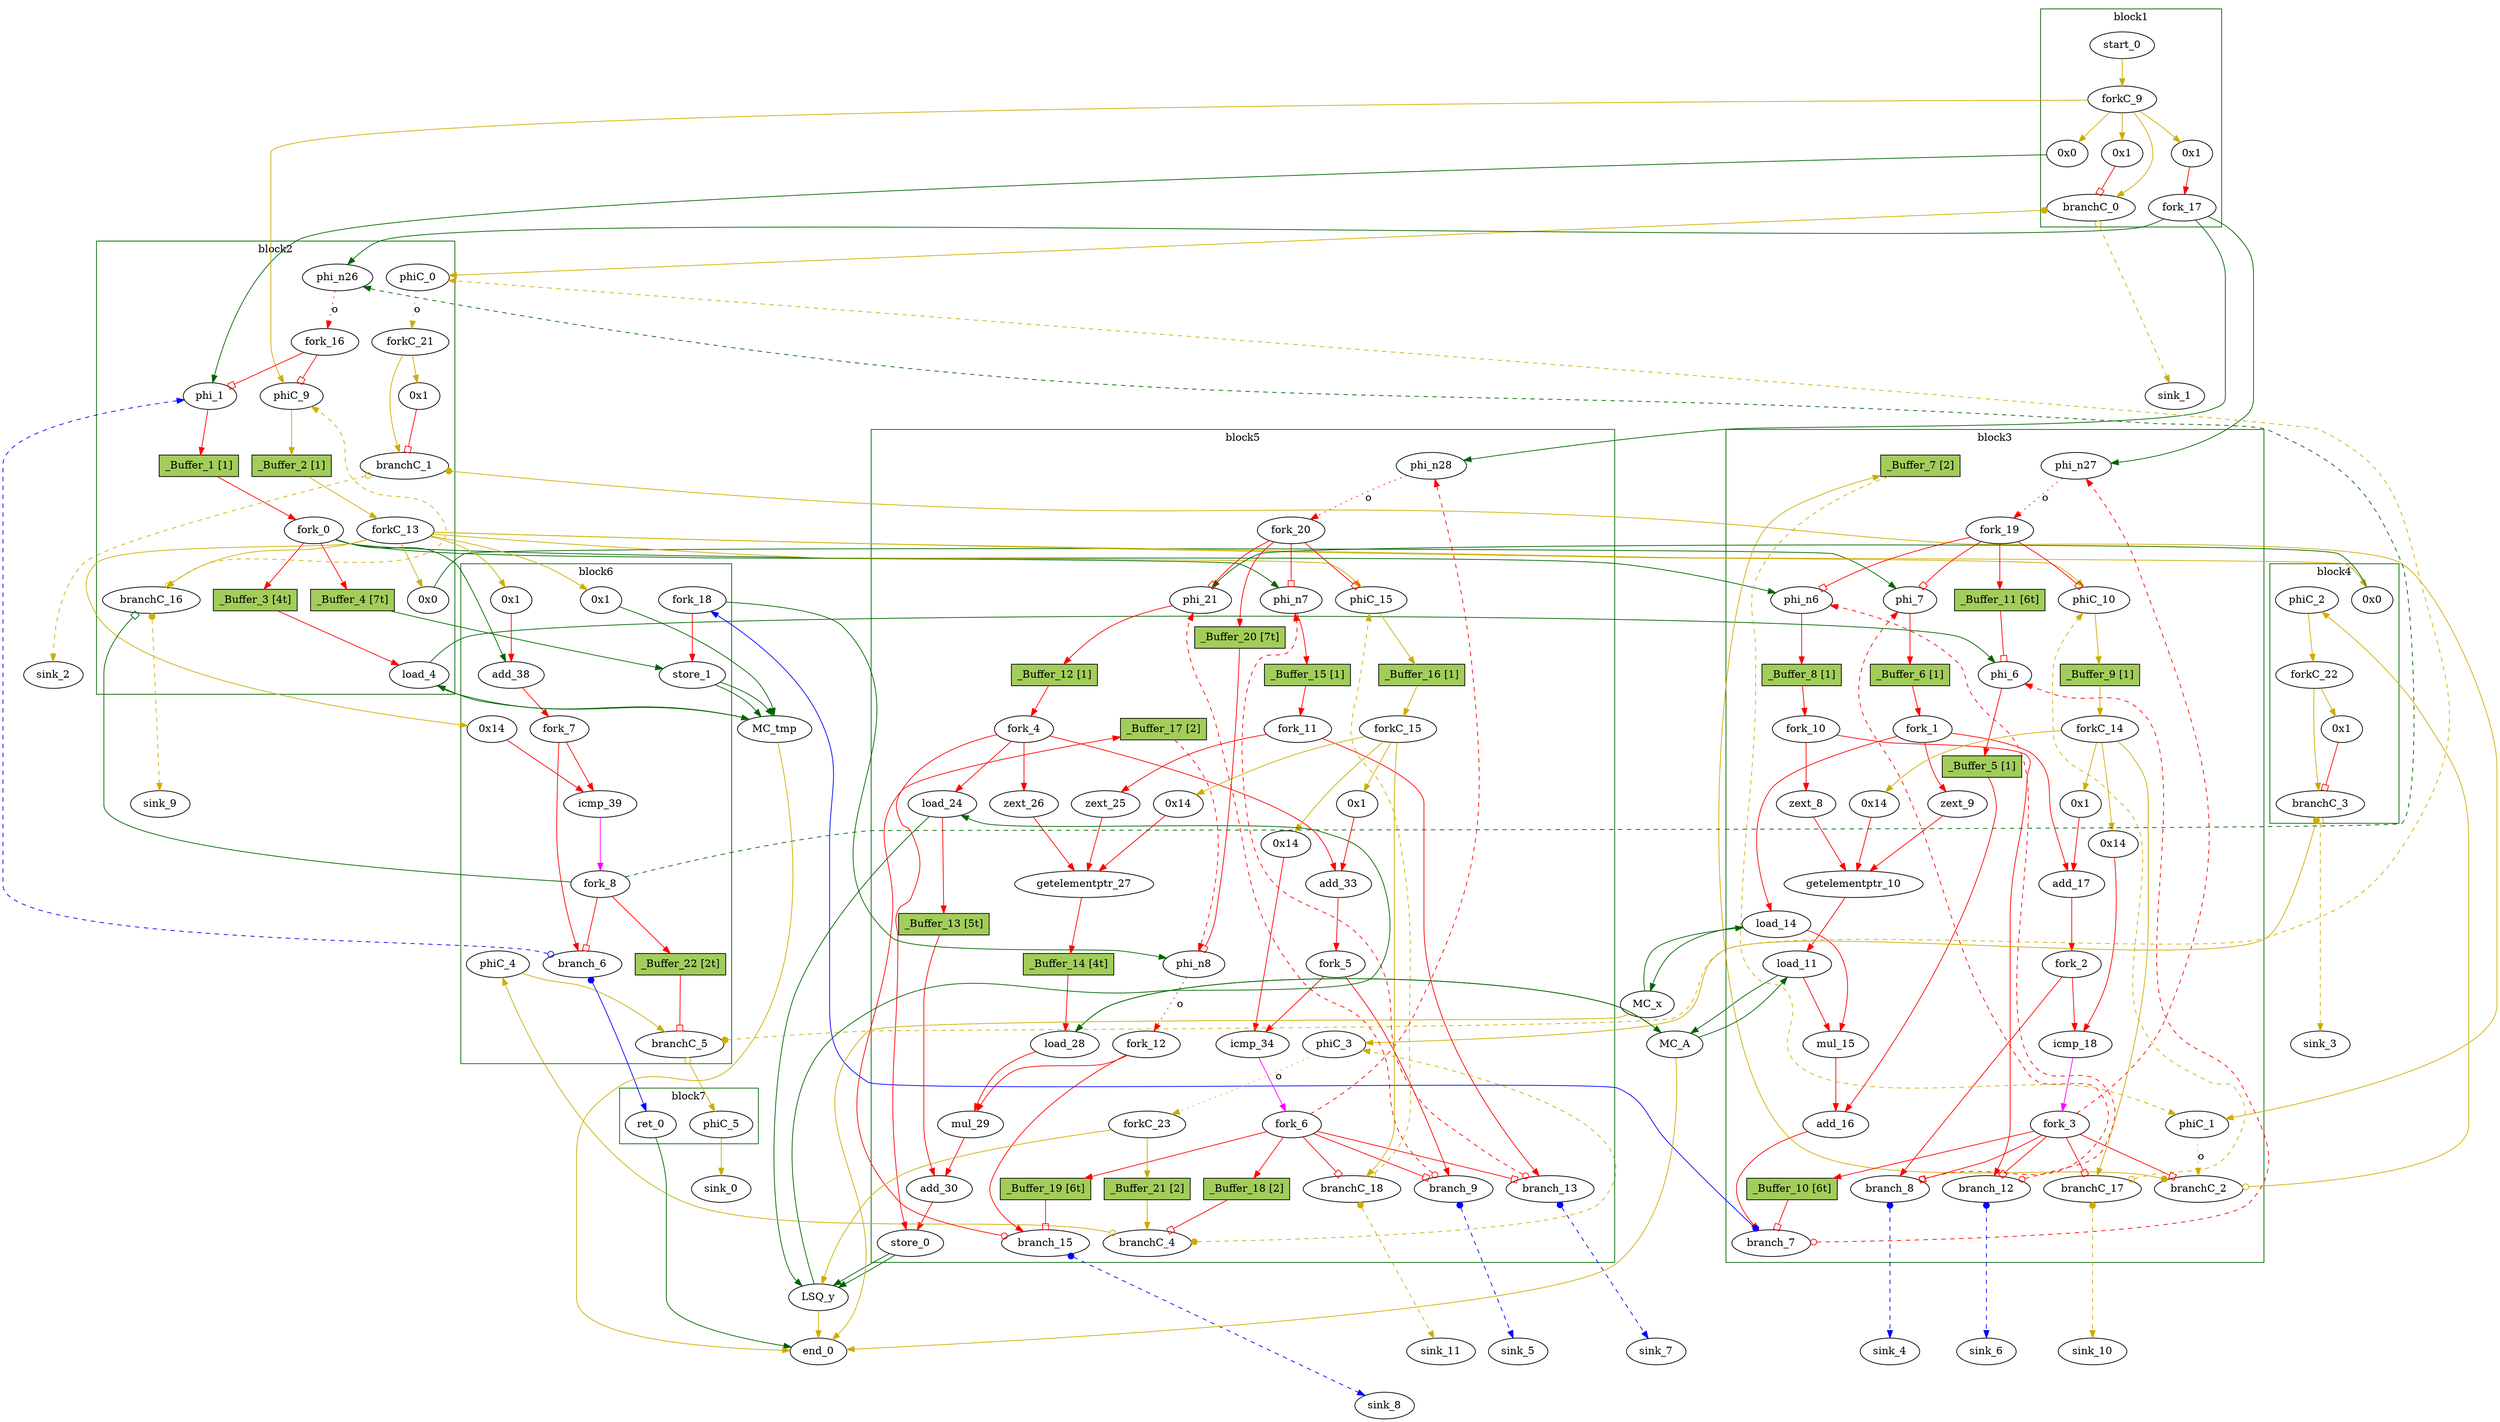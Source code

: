 // Number of blocks: 139
// Number of channels: 234
Digraph G {

  // Blocks
subgraph cluster_1 {
color = "darkgreen"
label = "block1"
  cst_0 [type=Constant, in="in1:32", out="out1:32", bbID = 1, value="0x0", label="0x0",  shape=oval];
  start_0 [type=Entry, in="in1:0", out="out1:0", bbID = 1,  shape=oval];
  branchC_0 [type=Branch, in="in1:0 in2?:1", out="out1+:0 out2-:0", bbID = 1,  shape=oval];
  cst_11 [type=Constant, in="in1:32", out="out1:32", bbID = 1, value="0x1", label="0x1",  shape=oval];
  cst_15 [type=Constant, in="in1:32", out="out1:32", bbID = 1, value="0x1", label="0x1",  shape=oval];
  forkC_9 [type=Fork, in="in1:0", out="out1:0 out2:0 out3:0 out4:0 out5:0", bbID = 1,  shape=oval];
  fork_17 [type=Fork, in="in1:32", out="out1:32 out2:32 out3:32", bbID = 1,  shape=oval];
}
subgraph cluster_2 {
color = "darkgreen"
label = "block2"
  phi_1 [type=Mux, in="in1?:1 in2:32 in3:32", out="out1:32", delay=0.366, bbID = 2,  shape=oval];
  load_4 [type=Operator, in="in1:32 in2:32", out="out1:32 out2:32", op = "mc_load_op", latency=2, bbID = 2, portID = 0, offset = 0,  shape=oval];
  cst_1 [type=Constant, in="in1:32", out="out1:32", bbID = 2, value="0x0", label="0x0",  shape=oval];
  phiC_0 [type=Merge, in="in1:0 in2:0", out="out1:0", delay=0.166, bbID = 2,  shape=oval];
  branchC_1 [type=Branch, in="in1:0 in2?:1", out="out1+:0 out2-:0", bbID = 2,  shape=oval];
  cst_12 [type=Constant, in="in1:32", out="out1:32", bbID = 2, value="0x1", label="0x1",  shape=oval];
  phiC_9 [type=Mux, in="in1?:1 in2:0 in3:0", out="out1:0", delay=0.166, bbID = 2,  shape=oval];
  phi_n26 [type=Merge, in="in1:32 in2:32*i", out="out1:32", delay=0.366, bbID = 2,  shape=oval];
  branchC_16 [type=Branch, in="in1:0 in2?:1*i", out="out1+:0 out2-:0", bbID = 2,  shape=oval];
  fork_0 [type=Fork, in="in1:32", out="out1:32 out2:32 out3:32 out4:32 out5:32", bbID = 2,  shape=oval];
  forkC_13 [type=Fork, in="in1:0", out="out1:0 out2:0 out3:0 out4:0 out5:0 out6:0 out7:0 out8:0", bbID = 2,  shape=oval];
  fork_16 [type=Fork, in="in1:32", out="out1:32 out2:32", bbID = 2,  shape=oval];
  forkC_21 [type=Fork, in="in1:0", out="out1:0 out2:0", bbID = 2,  shape=oval];
  _Buffer_1 [type=Buffer, in="in1:32", out="out1:32", bbID = 2, slots=1, transparent=false, label="_Buffer_1 [1]",  shape=box, style=filled, fillcolor=darkolivegreen3, height = 0.4];
  _Buffer_2 [type=Buffer, in="in1:0", out="out1:0", bbID = 2, slots=1, transparent=false, label="_Buffer_2 [1]",  shape=box, style=filled, fillcolor=darkolivegreen3, height = 0.4];
  _Buffer_3 [type=Buffer, in="in1:32", out="out1:32", bbID = 2, slots=4, transparent=true, label="_Buffer_3 [4t]",  shape=box, style=filled, fillcolor=darkolivegreen3, height = 0.4];
  _Buffer_4 [type=Buffer, in="in1:32", out="out1:32", bbID = 2, slots=7, transparent=true, label="_Buffer_4 [7t]",  shape=box, style=filled, fillcolor=darkolivegreen3, height = 0.4];
}
subgraph cluster_3 {
color = "darkgreen"
label = "block3"
  phi_6 [type=Mux, in="in1?:1 in2:32 in3:32", out="out1:32", delay=0.366, bbID = 3,  shape=oval];
  phi_7 [type=Mux, in="in1?:1 in2:32 in3:32", out="out1:32", delay=0.366, bbID = 3,  shape=oval];
  zext_8 [type=Operator, in="in1:32", out="out1:32", op = "zext_op", bbID = 3,  shape=oval];
  zext_9 [type=Operator, in="in1:32", out="out1:32", op = "zext_op", bbID = 3,  shape=oval];
  getelementptr_10 [type=Operator, in="in1:32 in2:32 in3:32", out="out1:32", op = "getelementptr_op", delay=2.966, constants=1, bbID = 3,  shape=oval];
  load_11 [type=Operator, in="in1:32 in2:32", out="out1:32 out2:32", op = "mc_load_op", latency=2, bbID = 3, portID = 0, offset = 0,  shape=oval];
  load_14 [type=Operator, in="in1:32 in2:32", out="out1:32 out2:32", op = "mc_load_op", latency=2, bbID = 3, portID = 0, offset = 0,  shape=oval];
  mul_15 [type=Operator, in="in1:32 in2:32", out="out1:32", op = "mul_op", latency=4, bbID = 3,  shape=oval];
  add_16 [type=Operator, in="in1:32 in2:32", out="out1:32", op = "add_op", delay=1.693, bbID = 3,  shape=oval];
  cst_2 [type=Constant, in="in1:32", out="out1:32", bbID = 3, value="0x1", label="0x1",  shape=oval];
  add_17 [type=Operator, in="in1:32 in2:32", out="out1:32", op = "add_op", delay=1.693, bbID = 3,  shape=oval];
  cst_3 [type=Constant, in="in1:32", out="out1:32", bbID = 3, value="0x14", label="0x14",  shape=oval];
  icmp_18 [type=Operator, in="in1:32 in2:32", out="out1:1", op = "icmp_ult_op", delay=1.53, bbID = 3,  shape=oval];
  cst_9 [type=Constant, in="in1:32", out="out1:32", bbID = 3, value="0x14", label="0x14",  shape=oval];
  phiC_1 [type=Merge, in="in1:0 in2:0", out="out1:0", delay=0.166, bbID = 3,  shape=oval];
  branchC_2 [type=Branch, in="in1:0 in2?:1", out="out1+:0 out2-:0", bbID = 3,  shape=oval];
  phi_n6 [type=Mux, in="in1?:1 in2:32 in3:32", out="out1:32", delay=0.366, bbID = 3,  shape=oval];
  phiC_10 [type=Mux, in="in1?:1 in2:0 in3:0", out="out1:0", delay=0.166, bbID = 3,  shape=oval];
  branch_7 [type=Branch, in="in1:32 in2?:1*i", out="out1+:32 out2-:32", bbID = 3,  shape=oval];
  phi_n27 [type=Merge, in="in1:32 in2:32*i", out="out1:32", delay=0.366, bbID = 3,  shape=oval];
  branch_8 [type=Branch, in="in1:32 in2?:1*i", out="out1+:32 out2-:32", bbID = 3,  shape=oval];
  branch_12 [type=Branch, in="in1:32 in2?:1*i", out="out1+:32 out2-:32", bbID = 3,  shape=oval];
  branchC_17 [type=Branch, in="in1:0 in2?:1*i", out="out1+:0 out2-:0", bbID = 3,  shape=oval];
  fork_1 [type=Fork, in="in1:32", out="out1:32 out2:32 out3:32", bbID = 3,  shape=oval];
  fork_2 [type=Fork, in="in1:32", out="out1:32 out2:32", bbID = 3,  shape=oval];
  fork_3 [type=Fork, in="in1:32", out="out1:32 out2:32 out3:32 out4:32 out5:32 out6:32", bbID = 3,  shape=oval];
  fork_10 [type=Fork, in="in1:32", out="out1:32 out2:32", bbID = 3,  shape=oval];
  forkC_14 [type=Fork, in="in1:0", out="out1:0 out2:0 out3:0 out4:0", bbID = 3,  shape=oval];
  fork_19 [type=Fork, in="in1:32", out="out1:32 out2:32 out3:32 out4:32", bbID = 3,  shape=oval];
  _Buffer_5 [type=Buffer, in="in1:32", out="out1:32", bbID = 3, slots=1, transparent=false, label="_Buffer_5 [1]",  shape=box, style=filled, fillcolor=darkolivegreen3, height = 0.4];
  _Buffer_6 [type=Buffer, in="in1:32", out="out1:32", bbID = 3, slots=1, transparent=false, label="_Buffer_6 [1]",  shape=box, style=filled, fillcolor=darkolivegreen3, height = 0.4];
  _Buffer_7 [type=Buffer, in="in1:0", out="out1:0", bbID = 3, slots=2, transparent=false, label="_Buffer_7 [2]",  shape=box, style=filled, fillcolor=darkolivegreen3, height = 0.4];
  _Buffer_8 [type=Buffer, in="in1:32", out="out1:32", bbID = 3, slots=1, transparent=false, label="_Buffer_8 [1]",  shape=box, style=filled, fillcolor=darkolivegreen3, height = 0.4];
  _Buffer_9 [type=Buffer, in="in1:0", out="out1:0", bbID = 3, slots=1, transparent=false, label="_Buffer_9 [1]",  shape=box, style=filled, fillcolor=darkolivegreen3, height = 0.4];
  _Buffer_10 [type=Buffer, in="in1:32", out="out1:32", bbID = 3, slots=6, transparent=true, label="_Buffer_10 [6t]",  shape=box, style=filled, fillcolor=darkolivegreen3, height = 0.4];
  _Buffer_11 [type=Buffer, in="in1:32", out="out1:32", bbID = 3, slots=6, transparent=true, label="_Buffer_11 [6t]",  shape=box, style=filled, fillcolor=darkolivegreen3, height = 0.4];
}
subgraph cluster_4 {
color = "darkgreen"
label = "block4"
  cst_4 [type=Constant, in="in1:32", out="out1:32", bbID = 4, value="0x0", label="0x0",  shape=oval];
  phiC_2 [type=Merge, in="in1:0", out="out1:0", delay=0.166, bbID = 4,  shape=oval];
  branchC_3 [type=Branch, in="in1:0 in2?:1", out="out1+:0 out2-:0", bbID = 4,  shape=oval];
  cst_13 [type=Constant, in="in1:32", out="out1:32", bbID = 4, value="0x1", label="0x1",  shape=oval];
  forkC_22 [type=Fork, in="in1:0", out="out1:0 out2:0", bbID = 4,  shape=oval];
}
subgraph cluster_5 {
color = "darkgreen"
label = "block5"
  phi_21 [type=Mux, in="in1?:1 in2:32 in3:32", out="out1:32", delay=0.366, bbID = 5,  shape=oval];
  load_24 [type=Operator, in="in1:32 in2:32", out="out1:32 out2:32", op = "lsq_load_op", latency=5, bbID = 5, portID = 0, offset = 0, retimingDiff=5,  shape=oval];
  zext_25 [type=Operator, in="in1:32", out="out1:32", op = "zext_op", bbID = 5, retimingDiff=1,  shape=oval];
  zext_26 [type=Operator, in="in1:32", out="out1:32", op = "zext_op", bbID = 5, retimingDiff=1,  shape=oval];
  getelementptr_27 [type=Operator, in="in1:32 in2:32 in3:32", out="out1:32", op = "getelementptr_op", delay=2.966, constants=1, bbID = 5, retimingDiff=1,  shape=oval];
  load_28 [type=Operator, in="in1:32 in2:32", out="out1:32 out2:32", op = "mc_load_op", latency=2, bbID = 5, portID = 1, offset = 0, retimingDiff=2,  shape=oval];
  mul_29 [type=Operator, in="in1:32 in2:32", out="out1:32", op = "mul_op", latency=4, bbID = 5, retimingDiff=4,  shape=oval];
  add_30 [type=Operator, in="in1:32 in2:32", out="out1:32", op = "add_op", delay=1.693, bbID = 5, retimingDiff=7,  shape=oval];
  store_0 [type=Operator, in="in1:32 in2:32", out="out1:32 out2:32", op = "lsq_store_op", bbID = 5, portID = 0, offset = 1,  shape=oval];
  cst_5 [type=Constant, in="in1:32", out="out1:32", bbID = 5, value="0x1", label="0x1", retimingDiff=1,  shape=oval];
  add_33 [type=Operator, in="in1:32 in2:32", out="out1:32", op = "add_op", delay=1.693, bbID = 5, retimingDiff=1,  shape=oval];
  cst_6 [type=Constant, in="in1:32", out="out1:32", bbID = 5, value="0x14", label="0x14", retimingDiff=1,  shape=oval];
  icmp_34 [type=Operator, in="in1:32 in2:32", out="out1:1", op = "icmp_ult_op", delay=1.53, bbID = 5, retimingDiff=1,  shape=oval];
  cst_10 [type=Constant, in="in1:32", out="out1:32", bbID = 5, value="0x14", label="0x14", retimingDiff=1,  shape=oval];
  phiC_3 [type=Merge, in="in1:0 in2:0", out="out1:0", delay=0.166, bbID = 5, retimingDiff=1,  shape=oval];
  branchC_4 [type=Branch, in="in1:0 in2?:1", out="out1+:0 out2-:0", bbID = 5, retimingDiff=2,  shape=oval];
  phi_n7 [type=Mux, in="in1?:1 in2:32 in3:32", out="out1:32", delay=0.366, bbID = 5,  shape=oval];
  phi_n8 [type=Mux, in="in1?:1 in2:32 in3:32", out="out1:32", delay=0.366, bbID = 5, retimingDiff=3,  shape=oval];
  phiC_15 [type=Mux, in="in1?:1 in2:0 in3:0", out="out1:0", delay=0.166, bbID = 5,  shape=oval];
  branch_9 [type=Branch, in="in1:32 in2?:1*i", out="out1+:32 out2-:32", bbID = 5, retimingDiff=1,  shape=oval];
  phi_n28 [type=Merge, in="in1:32 in2:32*i", out="out1:32", delay=0.366, bbID = 5,  shape=oval];
  branch_13 [type=Branch, in="in1:32 in2?:1*i", out="out1+:32 out2-:32", bbID = 5, retimingDiff=1,  shape=oval];
  branch_15 [type=Branch, in="in1:32 in2?:1*i", out="out1+:32 out2-:32", bbID = 5, retimingDiff=3,  shape=oval];
  branchC_18 [type=Branch, in="in1:0 in2?:1*i", out="out1+:0 out2-:0", bbID = 5, retimingDiff=1,  shape=oval];
  fork_4 [type=Fork, in="in1:32", out="out1:32 out2:32 out3:32 out4:32", bbID = 5, retimingDiff=1,  shape=oval];
  fork_5 [type=Fork, in="in1:32", out="out1:32 out2:32", bbID = 5, retimingDiff=1,  shape=oval];
  fork_6 [type=Fork, in="in1:32", out="out1:32 out2:32 out3:32 out4:32 out5:32 out6:32", bbID = 5, retimingDiff=1,  shape=oval];
  fork_11 [type=Fork, in="in1:32", out="out1:32 out2:32", bbID = 5, retimingDiff=1,  shape=oval];
  fork_12 [type=Fork, in="in1:32", out="out1:32 out2:32", bbID = 5, retimingDiff=3,  shape=oval];
  forkC_15 [type=Fork, in="in1:0", out="out1:0 out2:0 out3:0 out4:0", bbID = 5, retimingDiff=1,  shape=oval];
  fork_20 [type=Fork, in="in1:32", out="out1:32 out2:32 out3:32 out4:32", bbID = 5,  shape=oval];
  forkC_23 [type=Fork, in="in1:0", out="out1:0 out2:0", bbID = 5, retimingDiff=1,  shape=oval];
  _Buffer_12 [type=Buffer, in="in1:32", out="out1:32", bbID = 5, slots=1, transparent=false, label="_Buffer_12 [1]",  shape=box, style=filled, fillcolor=darkolivegreen3, height = 0.4];
  _Buffer_13 [type=Buffer, in="in1:32", out="out1:32", bbID = 5, slots=5, transparent=true, label="_Buffer_13 [5t]",  shape=box, style=filled, fillcolor=darkolivegreen3, height = 0.4];
  _Buffer_14 [type=Buffer, in="in1:32", out="out1:32", bbID = 5, slots=4, transparent=true, label="_Buffer_14 [4t]",  shape=box, style=filled, fillcolor=darkolivegreen3, height = 0.4];
  _Buffer_15 [type=Buffer, in="in1:32", out="out1:32", bbID = 5, slots=1, transparent=false, label="_Buffer_15 [1]",  shape=box, style=filled, fillcolor=darkolivegreen3, height = 0.4];
  _Buffer_16 [type=Buffer, in="in1:0", out="out1:0", bbID = 5, slots=1, transparent=false, label="_Buffer_16 [1]",  shape=box, style=filled, fillcolor=darkolivegreen3, height = 0.4];
  _Buffer_17 [type=Buffer, in="in1:32", out="out1:32", bbID = 5, slots=2, transparent=false, label="_Buffer_17 [2]",  shape=box, style=filled, fillcolor=darkolivegreen3, height = 0.4];
  _Buffer_18 [type=Buffer, in="in1:32", out="out1:32", bbID = 5, slots=2, transparent=false, label="_Buffer_18 [2]",  shape=box, style=filled, fillcolor=darkolivegreen3, height = 0.4];
  _Buffer_19 [type=Buffer, in="in1:32", out="out1:32", bbID = 5, slots=6, transparent=true, label="_Buffer_19 [6t]",  shape=box, style=filled, fillcolor=darkolivegreen3, height = 0.4];
  _Buffer_20 [type=Buffer, in="in1:32", out="out1:32", bbID = 5, slots=7, transparent=true, label="_Buffer_20 [7t]",  shape=box, style=filled, fillcolor=darkolivegreen3, height = 0.4];
  _Buffer_21 [type=Buffer, in="in1:0", out="out1:0", bbID = 5, slots=2, transparent=false, label="_Buffer_21 [2]",  shape=box, style=filled, fillcolor=darkolivegreen3, height = 0.4];
}
subgraph cluster_6 {
color = "darkgreen"
label = "block6"
  store_1 [type=Operator, in="in1:32 in2:32", out="out1:32 out2:32", op = "mc_store_op", bbID = 6, portID = 0, offset = 0,  shape=oval];
  cst_7 [type=Constant, in="in1:32", out="out1:32", bbID = 6, value="0x1", label="0x1",  shape=oval];
  add_38 [type=Operator, in="in1:32 in2:32", out="out1:32", op = "add_op", delay=1.693, bbID = 6,  shape=oval];
  cst_8 [type=Constant, in="in1:32", out="out1:32", bbID = 6, value="0x14", label="0x14",  shape=oval];
  icmp_39 [type=Operator, in="in1:32 in2:32", out="out1:1", op = "icmp_ult_op", delay=1.53, bbID = 6,  shape=oval];
  phiC_4 [type=Merge, in="in1:0", out="out1:0", delay=0.166, bbID = 6,  shape=oval];
  branchC_5 [type=Branch, in="in1:0 in2?:1", out="out1+:0 out2-:0", bbID = 6,  shape=oval];
  cst_14 [type=Constant, in="in1:32", out="out1:32", bbID = 6, value="0x1", label="0x1",  shape=oval];
  branch_6 [type=Branch, in="in1:32 in2?:1*i", out="out1+:32 out2-:32", bbID = 6,  shape=oval];
  fork_18 [type=Fork, in="in1:32", out="out1:32 out2:32", bbID = 6,  shape=oval];
  fork_7 [type=Fork, in="in1:32", out="out1:32 out2:32", bbID = 6,  shape=oval];
  fork_8 [type=Fork, in="in1:32", out="out1:32 out2:32 out3:32 out4:32", bbID = 6,  shape=oval];
  _Buffer_22 [type=Buffer, in="in1:32", out="out1:32", bbID = 6, slots=2, transparent=true, label="_Buffer_22 [2t]",  shape=box, style=filled, fillcolor=darkolivegreen3, height = 0.4];
}
subgraph cluster_7 {
color = "darkgreen"
label = "block7"
  ret_0 [type=Operator, in="in1:32", out="out1:32", op = "ret_op", bbID = 7,  shape=oval];
  phiC_5 [type=Merge, in="in1:0", out="out1:0", delay=0.166, bbID = 7,  shape=oval];
}
  sink_0 [type=Sink, in="in1:0", bbID = 0,  shape=oval];
  sink_1 [type=Sink, in="in1:0", bbID = 0,  shape=oval];
  sink_2 [type=Sink, in="in1:0", bbID = 0,  shape=oval];
  sink_3 [type=Sink, in="in1:0", bbID = 0,  shape=oval];
  LSQ_y [type=LSQ, in="in1:0*c0 in2:32*l0a in3:32*s0a in4:32*s0d", out="out1:32*l0d out2:0*e", bbID = 0, memory = "y", bbcount = 1, ldcount = 1, stcount = 1, fifoDepth = 16, numLoads = "{1}", numStores = "{1}", loadOffsets = "{{0;0;0;0;0;0;0;0;0;0;0;0;0;0;0;0}}", storeOffsets = "{{1;0;0;0;0;0;0;0;0;0;0;0;0;0;0;0}}", loadPorts = "{{0;0;0;0;0;0;0;0;0;0;0;0;0;0;0;0}}", storePorts = "{{0;0;0;0;0;0;0;0;0;0;0;0;0;0;0;0}}", ];
  MC_tmp [type=MC, in="in1:32*c0 in2:32*l0a in3:32*s0a in4:32*s0d", out="out1:32*l0d out2:0*e", bbID = 0, memory = "tmp", bbcount = 1, ldcount = 1, stcount = 1, ];
  MC_A [type=MC, in="in1:32*l0a in2:32*l1a", out="out1:32*l0d out2:32*l1d out3:0*e", bbID = 0, memory = "A", bbcount = 0, ldcount = 2, stcount = 0, ];
  MC_x [type=MC, in="in1:32*l0a", out="out1:32*l0d out2:0*e", bbID = 0, memory = "x", bbcount = 0, ldcount = 1, stcount = 0, ];
  sink_4 [type=Sink, in="in1:32", bbID = 0,  shape=oval];
  sink_5 [type=Sink, in="in1:32", bbID = 0,  shape=oval];
  sink_6 [type=Sink, in="in1:32", bbID = 0,  shape=oval];
  sink_7 [type=Sink, in="in1:32", bbID = 0,  shape=oval];
  sink_8 [type=Sink, in="in1:32", bbID = 0,  shape=oval];
  sink_9 [type=Sink, in="in1:0", bbID = 0,  shape=oval];
  sink_10 [type=Sink, in="in1:0", bbID = 0,  shape=oval];
  sink_11 [type=Sink, in="in1:0", bbID = 0,  shape=oval];
  end_0 [type=Exit, in="in1:0*e in2:0*e in3:0*e in4:0*e in5:32", out="out1:32", bbID = 0,  shape=oval];

  // Channels
  cst_0 -> phi_1 [from=out1, to=in3, arrowhead=normal, color=darkgreen];
  start_0 -> forkC_9 [from=out1, to=in1, arrowhead=normal, color=gold3];
  branchC_0 -> phiC_0 [from=out1, to=in1, dir=both, arrowtail=dot, arrowhead=normal, color=gold3];
  branchC_0 -> sink_1 [from=out2, to=in1, dir=both, arrowtail=odot, arrowhead=normal, color=gold3, style=dashed, minlen = 3];
  cst_11 -> branchC_0 [from=out1, to=in2, arrowhead=obox, color=red];
  cst_15 -> fork_17 [from=out1, to=in1, arrowhead=normal, color=red];
  forkC_9 -> cst_0 [from=out1, to=in1, arrowhead=normal, color=gold3];
  forkC_9 -> branchC_0 [from=out4, to=in1, arrowhead=normal, color=gold3];
  forkC_9 -> cst_11 [from=out5, to=in1, arrowhead=normal, color=gold3];
  forkC_9 -> cst_15 [from=out3, to=in1, arrowhead=normal, color=gold3];
  forkC_9 -> phiC_9 [from=out2, to=in3, arrowhead=normal, color=gold3];
  fork_17 -> phi_n26 [from=out1, to=in1, arrowhead=normal, color=darkgreen];
  fork_17 -> phi_n27 [from=out2, to=in1, arrowhead=normal, color=darkgreen];
  fork_17 -> phi_n28 [from=out3, to=in1, arrowhead=normal, color=darkgreen];
  phi_1 -> _Buffer_1 [from=out1, to=in1, arrowhead=normal, color=red];
  load_4 -> phi_6 [from=out1, to=in3, arrowhead=normal, color=darkgreen];
  load_4 -> MC_tmp [from=out2, to=in2, arrowhead=normal, color=darkgreen];
  cst_1 -> phi_7 [from=out1, to=in3, arrowhead=normal, color=darkgreen];
  phiC_0 -> forkC_21 [from=out1, to=in1, arrowhead=normal, color=gold3, slots=1, style=dotted, label="o", transparent=true];
  branchC_1 -> phiC_1 [from=out1, to=in1, dir=both, arrowtail=dot, arrowhead=normal, color=gold3];
  branchC_1 -> sink_2 [from=out2, to=in1, dir=both, arrowtail=odot, arrowhead=normal, color=gold3, style=dashed, minlen = 3];
  cst_12 -> branchC_1 [from=out1, to=in2, arrowhead=obox, color=red];
  phiC_9 -> _Buffer_2 [from=out1, to=in1, arrowhead=normal, color=gold3];
  phi_n26 -> fork_16 [from=out1, to=in1, arrowhead=normal, color=red, slots=1, style=dotted, label="o", transparent=true];
  branchC_16 -> phiC_9 [from=out2, to=in2, dir=both, arrowtail=odot, arrowhead=normal, color=gold3, constraint=false, style=dashed, minlen = 3];
  branchC_16 -> sink_9 [from=out1, to=in1, dir=both, arrowtail=dot, arrowhead=normal, color=gold3, style=dashed, minlen = 3];
  fork_0 -> _Buffer_3 [from=out4, to=in1, arrowhead=normal, color=red];
  fork_0 -> phi_n6 [from=out1, to=in3, arrowhead=normal, color=darkgreen];
  fork_0 -> phi_n7 [from=out2, to=in3, arrowhead=normal, color=darkgreen];
  fork_0 -> _Buffer_4 [from=out5, to=in1, arrowhead=normal, color=red];
  fork_0 -> add_38 [from=out3, to=in1, arrowhead=normal, color=darkgreen];
  forkC_13 -> cst_1 [from=out1, to=in1, arrowhead=normal, color=gold3];
  forkC_13 -> branchC_16 [from=out2, to=in1, arrowhead=normal, color=gold3];
  forkC_13 -> phiC_10 [from=out3, to=in3, arrowhead=normal, color=gold3];
  forkC_13 -> cst_4 [from=out4, to=in1, arrowhead=normal, color=gold3];
  forkC_13 -> phiC_15 [from=out5, to=in3, arrowhead=normal, color=gold3];
  forkC_13 -> cst_7 [from=out6, to=in1, arrowhead=normal, color=gold3];
  forkC_13 -> cst_8 [from=out7, to=in1, arrowhead=normal, color=gold3];
  forkC_13 -> cst_14 [from=out8, to=in1, arrowhead=normal, color=gold3];
  fork_16 -> phi_1 [from=out1, to=in1, arrowhead=obox, color=red];
  fork_16 -> phiC_9 [from=out2, to=in1, arrowhead=obox, color=red];
  forkC_21 -> branchC_1 [from=out1, to=in1, arrowhead=normal, color=gold3];
  forkC_21 -> cst_12 [from=out2, to=in1, arrowhead=normal, color=gold3];
  phi_6 -> _Buffer_5 [from=out1, to=in1, arrowhead=normal, color=red];
  phi_7 -> _Buffer_6 [from=out1, to=in1, arrowhead=normal, color=red];
  zext_8 -> getelementptr_10 [from=out1, to=in1, arrowhead=normal, color=red];
  zext_9 -> getelementptr_10 [from=out1, to=in2, arrowhead=normal, color=red];
  getelementptr_10 -> load_11 [from=out1, to=in2, arrowhead=normal, color=red];
  load_11 -> mul_15 [from=out1, to=in1, arrowhead=normal, color=red];
  load_11 -> MC_A [from=out2, to=in1, arrowhead=normal, color=darkgreen];
  load_14 -> mul_15 [from=out1, to=in2, arrowhead=normal, color=red];
  load_14 -> MC_x [from=out2, to=in1, arrowhead=normal, color=darkgreen];
  mul_15 -> add_16 [from=out1, to=in2, arrowhead=normal, color=red];
  add_16 -> branch_7 [from=out1, to=in1, arrowhead=normal, color=red];
  cst_2 -> add_17 [from=out1, to=in2, arrowhead=normal, color=red];
  add_17 -> fork_2 [from=out1, to=in1, arrowhead=normal, color=red];
  cst_3 -> icmp_18 [from=out1, to=in2, arrowhead=normal, color=red];
  icmp_18 -> fork_3 [from=out1, to=in1, arrowhead=normal, color=magenta];
  cst_9 -> getelementptr_10 [from=out1, to=in3, arrowhead=normal, color=red];
  phiC_1 -> branchC_2 [from=out1, to=in1, arrowhead=normal, color=gold3, slots=1, style=dotted, label="o", transparent=true];
  branchC_2 -> _Buffer_7 [from=out1, to=in1, dir=both, arrowtail=dot, arrowhead=normal, color=gold3, constraint=false];
  branchC_2 -> phiC_2 [from=out2, to=in1, dir=both, arrowtail=odot, arrowhead=normal, color=gold3];
  phi_n6 -> _Buffer_8 [from=out1, to=in1, arrowhead=normal, color=red];
  phiC_10 -> _Buffer_9 [from=out1, to=in1, arrowhead=normal, color=gold3];
  branch_7 -> phi_6 [from=out2, to=in2, dir=both, arrowtail=odot, arrowhead=normal, color=red, constraint=false, style=dashed, minlen = 3];
  branch_7 -> fork_18 [from=out1, to=in1, dir=both, arrowtail=dot, arrowhead=normal, color=blue];
  phi_n27 -> fork_19 [from=out1, to=in1, arrowhead=normal, color=red, slots=1, style=dotted, label="o", transparent=true];
  branch_8 -> phi_7 [from=out2, to=in2, dir=both, arrowtail=odot, arrowhead=normal, color=red, constraint=false, style=dashed, minlen = 3];
  branch_8 -> sink_4 [from=out1, to=in1, dir=both, arrowtail=dot, arrowhead=normal, color=blue, style=dashed, minlen = 3];
  branch_12 -> phi_n6 [from=out2, to=in2, dir=both, arrowtail=odot, arrowhead=normal, color=red, constraint=false, style=dashed, minlen = 3];
  branch_12 -> sink_6 [from=out1, to=in1, dir=both, arrowtail=dot, arrowhead=normal, color=blue, style=dashed, minlen = 3];
  branchC_17 -> phiC_10 [from=out2, to=in2, dir=both, arrowtail=odot, arrowhead=normal, color=gold3, constraint=false, style=dashed, minlen = 3];
  branchC_17 -> sink_10 [from=out1, to=in1, dir=both, arrowtail=dot, arrowhead=normal, color=gold3, style=dashed, minlen = 3];
  fork_1 -> zext_9 [from=out1, to=in1, arrowhead=normal, color=red];
  fork_1 -> load_14 [from=out3, to=in2, arrowhead=normal, color=red];
  fork_1 -> add_17 [from=out2, to=in1, arrowhead=normal, color=red];
  fork_2 -> icmp_18 [from=out1, to=in1, arrowhead=normal, color=red];
  fork_2 -> branch_8 [from=out2, to=in1, arrowhead=normal, color=red];
  fork_3 -> branchC_2 [from=out6, to=in2, arrowhead=obox, color=red];
  fork_3 -> _Buffer_10 [from=out1, to=in1, arrowhead=normal, color=red];
  fork_3 -> phi_n27 [from=out2, to=in2, arrowhead=normal, color=red, constraint=false, style=dashed, minlen = 3];
  fork_3 -> branch_8 [from=out3, to=in2, arrowhead=obox, color=red];
  fork_3 -> branch_12 [from=out4, to=in2, arrowhead=obox, color=red];
  fork_3 -> branchC_17 [from=out5, to=in2, arrowhead=obox, color=red];
  fork_10 -> zext_8 [from=out1, to=in1, arrowhead=normal, color=red];
  fork_10 -> branch_12 [from=out2, to=in1, arrowhead=normal, color=red];
  forkC_14 -> cst_2 [from=out1, to=in1, arrowhead=normal, color=gold3];
  forkC_14 -> cst_3 [from=out3, to=in1, arrowhead=normal, color=gold3];
  forkC_14 -> cst_9 [from=out4, to=in1, arrowhead=normal, color=gold3];
  forkC_14 -> branchC_17 [from=out2, to=in1, arrowhead=normal, color=gold3];
  fork_19 -> _Buffer_11 [from=out1, to=in1, arrowhead=normal, color=red];
  fork_19 -> phi_7 [from=out2, to=in1, arrowhead=obox, color=red];
  fork_19 -> phi_n6 [from=out3, to=in1, arrowhead=obox, color=red];
  fork_19 -> phiC_10 [from=out4, to=in1, arrowhead=obox, color=red];
  cst_4 -> phi_21 [from=out1, to=in3, arrowhead=normal, color=darkgreen];
  phiC_2 -> forkC_22 [from=out1, to=in1, arrowhead=normal, color=gold3];
  branchC_3 -> phiC_3 [from=out1, to=in1, dir=both, arrowtail=dot, arrowhead=normal, color=gold3];
  branchC_3 -> sink_3 [from=out2, to=in1, dir=both, arrowtail=odot, arrowhead=normal, color=gold3, style=dashed, minlen = 3];
  cst_13 -> branchC_3 [from=out1, to=in2, arrowhead=obox, color=red];
  forkC_22 -> branchC_3 [from=out1, to=in1, arrowhead=normal, color=gold3];
  forkC_22 -> cst_13 [from=out2, to=in1, arrowhead=normal, color=gold3];
  phi_21 -> _Buffer_12 [from=out1, to=in1, arrowhead=normal, color=red];
  load_24 -> _Buffer_13 [from=out1, to=in1, arrowhead=normal, color=red];
  load_24 -> LSQ_y [from=out2, to=in2, arrowhead=normal, color=darkgreen];
  zext_25 -> getelementptr_27 [from=out1, to=in1, arrowhead=normal, color=red];
  zext_26 -> getelementptr_27 [from=out1, to=in2, arrowhead=normal, color=red];
  getelementptr_27 -> _Buffer_14 [from=out1, to=in1, arrowhead=normal, color=red];
  load_28 -> mul_29 [from=out1, to=in1, arrowhead=normal, color=red];
  load_28 -> MC_A [from=out2, to=in2, arrowhead=normal, color=darkgreen];
  mul_29 -> add_30 [from=out1, to=in2, arrowhead=normal, color=red];
  add_30 -> store_0 [from=out1, to=in1, arrowhead=normal, color=red];
  store_0 -> LSQ_y [from=out2, to=in3, arrowhead=normal, color=darkgreen];
  store_0 -> LSQ_y [from=out1, to=in4, arrowhead=normal, color=darkgreen];
  cst_5 -> add_33 [from=out1, to=in2, arrowhead=normal, color=red];
  add_33 -> fork_5 [from=out1, to=in1, arrowhead=normal, color=red];
  cst_6 -> icmp_34 [from=out1, to=in2, arrowhead=normal, color=red];
  icmp_34 -> fork_6 [from=out1, to=in1, arrowhead=normal, color=magenta];
  cst_10 -> getelementptr_27 [from=out1, to=in3, arrowhead=normal, color=red];
  phiC_3 -> forkC_23 [from=out1, to=in1, arrowhead=normal, color=gold3, slots=1, style=dotted, label="o", transparent=true];
  branchC_4 -> phiC_3 [from=out1, to=in2, dir=both, arrowtail=dot, arrowhead=normal, color=gold3, constraint=false, style=dashed, minlen = 3];
  branchC_4 -> phiC_4 [from=out2, to=in1, dir=both, arrowtail=odot, arrowhead=normal, color=gold3];
  phi_n7 -> _Buffer_15 [from=out1, to=in1, arrowhead=normal, color=red];
  phi_n8 -> fork_12 [from=out1, to=in1, arrowhead=normal, color=red, slots=1, style=dotted, label="o", transparent=true];
  phiC_15 -> _Buffer_16 [from=out1, to=in1, arrowhead=normal, color=gold3];
  branch_9 -> phi_21 [from=out2, to=in2, dir=both, arrowtail=odot, arrowhead=normal, color=red, constraint=false, style=dashed, minlen = 3];
  branch_9 -> sink_5 [from=out1, to=in1, dir=both, arrowtail=dot, arrowhead=normal, color=blue, style=dashed, minlen = 3];
  phi_n28 -> fork_20 [from=out1, to=in1, arrowhead=normal, color=red, slots=1, style=dotted, label="o", transparent=true];
  branch_13 -> phi_n7 [from=out2, to=in2, dir=both, arrowtail=odot, arrowhead=normal, color=red, constraint=false, style=dashed, minlen = 3];
  branch_13 -> sink_7 [from=out1, to=in1, dir=both, arrowtail=dot, arrowhead=normal, color=blue, style=dashed, minlen = 3];
  branch_15 -> _Buffer_17 [from=out2, to=in1, dir=both, arrowtail=odot, arrowhead=normal, color=red, constraint=false];
  branch_15 -> sink_8 [from=out1, to=in1, dir=both, arrowtail=dot, arrowhead=normal, color=blue, style=dashed, minlen = 3];
  branchC_18 -> phiC_15 [from=out2, to=in2, dir=both, arrowtail=odot, arrowhead=normal, color=gold3, constraint=false, style=dashed, minlen = 3];
  branchC_18 -> sink_11 [from=out1, to=in1, dir=both, arrowtail=dot, arrowhead=normal, color=gold3, style=dashed, minlen = 3];
  fork_4 -> load_24 [from=out3, to=in2, arrowhead=normal, color=red];
  fork_4 -> zext_26 [from=out1, to=in1, arrowhead=normal, color=red];
  fork_4 -> store_0 [from=out4, to=in2, arrowhead=normal, color=red];
  fork_4 -> add_33 [from=out2, to=in1, arrowhead=normal, color=red];
  fork_5 -> icmp_34 [from=out1, to=in1, arrowhead=normal, color=red];
  fork_5 -> branch_9 [from=out2, to=in1, arrowhead=normal, color=red];
  fork_6 -> _Buffer_18 [from=out6, to=in1, arrowhead=normal, color=red];
  fork_6 -> branch_9 [from=out1, to=in2, arrowhead=obox, color=red];
  fork_6 -> phi_n28 [from=out2, to=in2, arrowhead=normal, color=red, constraint=false, style=dashed, minlen = 3];
  fork_6 -> branch_13 [from=out3, to=in2, arrowhead=obox, color=red];
  fork_6 -> _Buffer_19 [from=out4, to=in1, arrowhead=normal, color=red];
  fork_6 -> branchC_18 [from=out5, to=in2, arrowhead=obox, color=red];
  fork_11 -> zext_25 [from=out1, to=in1, arrowhead=normal, color=red];
  fork_11 -> branch_13 [from=out2, to=in1, arrowhead=normal, color=red];
  fork_12 -> mul_29 [from=out1, to=in2, arrowhead=normal, color=red];
  fork_12 -> branch_15 [from=out2, to=in1, arrowhead=normal, color=red];
  forkC_15 -> cst_5 [from=out1, to=in1, arrowhead=normal, color=gold3];
  forkC_15 -> cst_6 [from=out3, to=in1, arrowhead=normal, color=gold3];
  forkC_15 -> cst_10 [from=out4, to=in1, arrowhead=normal, color=gold3];
  forkC_15 -> branchC_18 [from=out2, to=in1, arrowhead=normal, color=gold3];
  fork_20 -> phi_21 [from=out1, to=in1, arrowhead=obox, color=red];
  fork_20 -> phi_n7 [from=out2, to=in1, arrowhead=obox, color=red];
  fork_20 -> _Buffer_20 [from=out3, to=in1, arrowhead=normal, color=red];
  fork_20 -> phiC_15 [from=out4, to=in1, arrowhead=obox, color=red];
  forkC_23 -> _Buffer_21 [from=out1, to=in1, arrowhead=normal, color=gold3];
  forkC_23 -> LSQ_y [from=out2, to=in1, arrowhead=normal, color=gold3];
  store_1 -> MC_tmp [from=out2, to=in3, arrowhead=normal, color=darkgreen];
  store_1 -> MC_tmp [from=out1, to=in4, arrowhead=normal, color=darkgreen];
  cst_7 -> add_38 [from=out1, to=in2, arrowhead=normal, color=red];
  add_38 -> fork_7 [from=out1, to=in1, arrowhead=normal, color=red];
  cst_8 -> icmp_39 [from=out1, to=in2, arrowhead=normal, color=red];
  icmp_39 -> fork_8 [from=out1, to=in1, arrowhead=normal, color=magenta];
  phiC_4 -> branchC_5 [from=out1, to=in1, arrowhead=normal, color=gold3];
  branchC_5 -> phiC_0 [from=out1, to=in2, dir=both, arrowtail=dot, arrowhead=normal, color=gold3, style=dashed, minlen = 3];
  branchC_5 -> phiC_5 [from=out2, to=in1, dir=both, arrowtail=odot, arrowhead=normal, color=gold3];
  cst_14 -> MC_tmp [from=out1, to=in1, arrowhead=normal, color=darkgreen];
  branch_6 -> phi_1 [from=out2, to=in2, dir=both, arrowtail=odot, arrowhead=normal, color=blue, style=dashed, minlen = 3];
  branch_6 -> ret_0 [from=out1, to=in1, dir=both, arrowtail=dot, arrowhead=normal, color=blue];
  fork_18 -> phi_n8 [from=out2, to=in3, arrowhead=normal, color=darkgreen];
  fork_18 -> store_1 [from=out1, to=in1, arrowhead=normal, color=red];
  fork_7 -> icmp_39 [from=out1, to=in1, arrowhead=normal, color=red];
  fork_7 -> branch_6 [from=out2, to=in1, arrowhead=normal, color=red];
  fork_8 -> phi_n26 [from=out2, to=in2, arrowhead=normal, color=darkgreen, style=dashed, minlen = 3];
  fork_8 -> branchC_16 [from=out3, to=in2, arrowhead=obox, color=darkgreen];
  fork_8 -> _Buffer_22 [from=out4, to=in1, arrowhead=normal, color=red];
  fork_8 -> branch_6 [from=out1, to=in2, arrowhead=obox, color=red];
  ret_0 -> end_0 [from=out1, to=in5, arrowhead=normal, color=darkgreen];
  phiC_5 -> sink_0 [from=out1, to=in1, arrowhead=normal, color=gold3];
  LSQ_y -> load_24 [from=out1, to=in1, arrowhead=normal, color=darkgreen];
  LSQ_y -> end_0 [from=out2, to=in1, arrowhead=normal, color=gold3];
  MC_tmp -> load_4 [from=out1, to=in1, arrowhead=normal, color=darkgreen];
  MC_tmp -> end_0 [from=out2, to=in2, arrowhead=normal, color=gold3];
  MC_A -> load_11 [from=out1, to=in1, arrowhead=normal, color=darkgreen];
  MC_A -> load_28 [from=out2, to=in1, arrowhead=normal, color=darkgreen];
  MC_A -> end_0 [from=out3, to=in3, arrowhead=normal, color=gold3];
  MC_x -> load_14 [from=out1, to=in1, arrowhead=normal, color=darkgreen];
  MC_x -> end_0 [from=out2, to=in4, arrowhead=normal, color=gold3];
  _Buffer_1 -> fork_0 [from=out1, to=in1, arrowhead=normal, color=red];
  _Buffer_2 -> forkC_13 [from=out1, to=in1, arrowhead=normal, color=gold3];
  _Buffer_3 -> load_4 [from=out1, to=in2, arrowhead=normal, color=red];
  _Buffer_4 -> store_1 [from=out1, to=in2, arrowhead=normal, color=darkgreen];
  _Buffer_5 -> add_16 [from=out1, to=in1, arrowhead=normal, color=red];
  _Buffer_6 -> fork_1 [from=out1, to=in1, arrowhead=normal, color=red];
  _Buffer_7 -> phiC_1 [from=out1, to=in2, arrowhead=normal, color=gold3, constraint=false, style=dashed, minlen = 3];
  _Buffer_8 -> fork_10 [from=out1, to=in1, arrowhead=normal, color=red];
  _Buffer_9 -> forkC_14 [from=out1, to=in1, arrowhead=normal, color=gold3];
  _Buffer_10 -> branch_7 [from=out1, to=in2, arrowhead=obox, color=red];
  _Buffer_11 -> phi_6 [from=out1, to=in1, arrowhead=obox, color=red];
  _Buffer_12 -> fork_4 [from=out1, to=in1, arrowhead=normal, color=red];
  _Buffer_13 -> add_30 [from=out1, to=in1, arrowhead=normal, color=red];
  _Buffer_14 -> load_28 [from=out1, to=in2, arrowhead=normal, color=red];
  _Buffer_15 -> fork_11 [from=out1, to=in1, arrowhead=normal, color=red];
  _Buffer_16 -> forkC_15 [from=out1, to=in1, arrowhead=normal, color=gold3];
  _Buffer_17 -> phi_n8 [from=out1, to=in2, arrowhead=normal, color=red, style=dashed, minlen = 3];
  _Buffer_18 -> branchC_4 [from=out1, to=in2, arrowhead=obox, color=red];
  _Buffer_19 -> branch_15 [from=out1, to=in2, arrowhead=obox, color=red];
  _Buffer_20 -> phi_n8 [from=out1, to=in1, arrowhead=obox, color=red];
  _Buffer_21 -> branchC_4 [from=out1, to=in1, arrowhead=normal, color=gold3];
  _Buffer_22 -> branchC_5 [from=out1, to=in2, arrowhead=obox, color=red];
}
